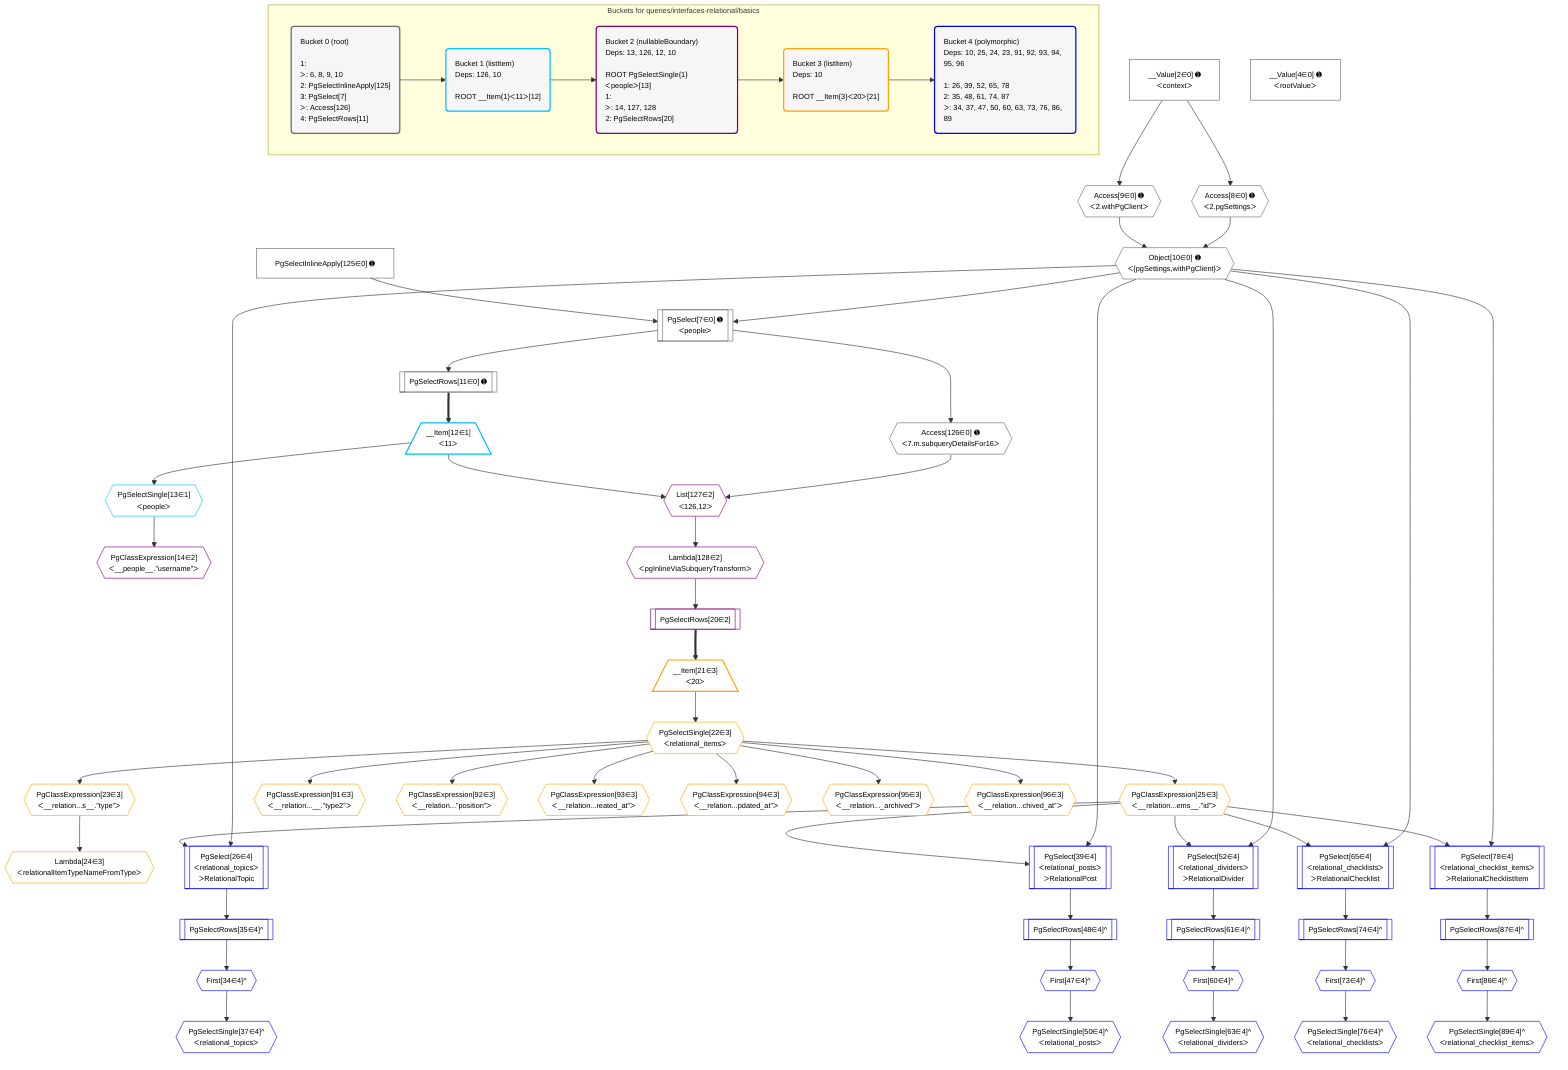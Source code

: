 %%{init: {'themeVariables': { 'fontSize': '12px'}}}%%
graph TD
    classDef path fill:#eee,stroke:#000,color:#000
    classDef plan fill:#fff,stroke-width:1px,color:#000
    classDef itemplan fill:#fff,stroke-width:2px,color:#000
    classDef unbatchedplan fill:#dff,stroke-width:1px,color:#000
    classDef sideeffectplan fill:#fcc,stroke-width:2px,color:#000
    classDef bucket fill:#f6f6f6,color:#000,stroke-width:2px,text-align:left

    subgraph "Buckets for queries/interfaces-relational/basics"
    Bucket0("Bucket 0 (root)<br /><br />1: <br />ᐳ: 6, 8, 9, 10<br />2: PgSelectInlineApply[125]<br />3: PgSelect[7]<br />ᐳ: Access[126]<br />4: PgSelectRows[11]"):::bucket
    Bucket1("Bucket 1 (listItem)<br />Deps: 126, 10<br /><br />ROOT __Item{1}ᐸ11ᐳ[12]"):::bucket
    Bucket2("Bucket 2 (nullableBoundary)<br />Deps: 13, 126, 12, 10<br /><br />ROOT PgSelectSingle{1}ᐸpeopleᐳ[13]<br />1: <br />ᐳ: 14, 127, 128<br />2: PgSelectRows[20]"):::bucket
    Bucket3("Bucket 3 (listItem)<br />Deps: 10<br /><br />ROOT __Item{3}ᐸ20ᐳ[21]"):::bucket
    Bucket4("Bucket 4 (polymorphic)<br />Deps: 10, 25, 24, 23, 91, 92, 93, 94, 95, 96<br /><br />1: 26, 39, 52, 65, 78<br />2: 35, 48, 61, 74, 87<br />ᐳ: 34, 37, 47, 50, 60, 63, 73, 76, 86, 89"):::bucket
    end
    Bucket0 --> Bucket1
    Bucket1 --> Bucket2
    Bucket2 --> Bucket3
    Bucket3 --> Bucket4

    %% plan dependencies
    PgSelect7[["PgSelect[7∈0] ➊<br />ᐸpeopleᐳ"]]:::plan
    Object10{{"Object[10∈0] ➊<br />ᐸ{pgSettings,withPgClient}ᐳ"}}:::plan
    PgSelectInlineApply125["PgSelectInlineApply[125∈0] ➊"]:::plan
    Object10 & PgSelectInlineApply125 --> PgSelect7
    Access8{{"Access[8∈0] ➊<br />ᐸ2.pgSettingsᐳ"}}:::plan
    Access9{{"Access[9∈0] ➊<br />ᐸ2.withPgClientᐳ"}}:::plan
    Access8 & Access9 --> Object10
    __Value2["__Value[2∈0] ➊<br />ᐸcontextᐳ"]:::plan
    __Value2 --> Access8
    __Value2 --> Access9
    PgSelectRows11[["PgSelectRows[11∈0] ➊"]]:::plan
    PgSelect7 --> PgSelectRows11
    Access126{{"Access[126∈0] ➊<br />ᐸ7.m.subqueryDetailsFor16ᐳ"}}:::plan
    PgSelect7 --> Access126
    __Value4["__Value[4∈0] ➊<br />ᐸrootValueᐳ"]:::plan
    __Item12[/"__Item[12∈1]<br />ᐸ11ᐳ"\]:::itemplan
    PgSelectRows11 ==> __Item12
    PgSelectSingle13{{"PgSelectSingle[13∈1]<br />ᐸpeopleᐳ"}}:::plan
    __Item12 --> PgSelectSingle13
    List127{{"List[127∈2]<br />ᐸ126,12ᐳ"}}:::plan
    Access126 & __Item12 --> List127
    PgClassExpression14{{"PgClassExpression[14∈2]<br />ᐸ__people__.”username”ᐳ"}}:::plan
    PgSelectSingle13 --> PgClassExpression14
    PgSelectRows20[["PgSelectRows[20∈2]"]]:::plan
    Lambda128{{"Lambda[128∈2]<br />ᐸpgInlineViaSubqueryTransformᐳ"}}:::plan
    Lambda128 --> PgSelectRows20
    List127 --> Lambda128
    __Item21[/"__Item[21∈3]<br />ᐸ20ᐳ"\]:::itemplan
    PgSelectRows20 ==> __Item21
    PgSelectSingle22{{"PgSelectSingle[22∈3]<br />ᐸrelational_itemsᐳ"}}:::plan
    __Item21 --> PgSelectSingle22
    PgClassExpression23{{"PgClassExpression[23∈3]<br />ᐸ__relation...s__.”type”ᐳ"}}:::plan
    PgSelectSingle22 --> PgClassExpression23
    Lambda24{{"Lambda[24∈3]<br />ᐸrelationalItemTypeNameFromTypeᐳ"}}:::plan
    PgClassExpression23 --> Lambda24
    PgClassExpression25{{"PgClassExpression[25∈3]<br />ᐸ__relation...ems__.”id”ᐳ"}}:::plan
    PgSelectSingle22 --> PgClassExpression25
    PgClassExpression91{{"PgClassExpression[91∈3]<br />ᐸ__relation...__.”type2”ᐳ"}}:::plan
    PgSelectSingle22 --> PgClassExpression91
    PgClassExpression92{{"PgClassExpression[92∈3]<br />ᐸ__relation...”position”ᐳ"}}:::plan
    PgSelectSingle22 --> PgClassExpression92
    PgClassExpression93{{"PgClassExpression[93∈3]<br />ᐸ__relation...reated_at”ᐳ"}}:::plan
    PgSelectSingle22 --> PgClassExpression93
    PgClassExpression94{{"PgClassExpression[94∈3]<br />ᐸ__relation...pdated_at”ᐳ"}}:::plan
    PgSelectSingle22 --> PgClassExpression94
    PgClassExpression95{{"PgClassExpression[95∈3]<br />ᐸ__relation..._archived”ᐳ"}}:::plan
    PgSelectSingle22 --> PgClassExpression95
    PgClassExpression96{{"PgClassExpression[96∈3]<br />ᐸ__relation...chived_at”ᐳ"}}:::plan
    PgSelectSingle22 --> PgClassExpression96
    PgSelect26[["PgSelect[26∈4]<br />ᐸrelational_topicsᐳ<br />ᐳRelationalTopic"]]:::plan
    Object10 & PgClassExpression25 --> PgSelect26
    PgSelect39[["PgSelect[39∈4]<br />ᐸrelational_postsᐳ<br />ᐳRelationalPost"]]:::plan
    Object10 & PgClassExpression25 --> PgSelect39
    PgSelect52[["PgSelect[52∈4]<br />ᐸrelational_dividersᐳ<br />ᐳRelationalDivider"]]:::plan
    Object10 & PgClassExpression25 --> PgSelect52
    PgSelect65[["PgSelect[65∈4]<br />ᐸrelational_checklistsᐳ<br />ᐳRelationalChecklist"]]:::plan
    Object10 & PgClassExpression25 --> PgSelect65
    PgSelect78[["PgSelect[78∈4]<br />ᐸrelational_checklist_itemsᐳ<br />ᐳRelationalChecklistItem"]]:::plan
    Object10 & PgClassExpression25 --> PgSelect78
    First34{{"First[34∈4]^"}}:::plan
    PgSelectRows35[["PgSelectRows[35∈4]^"]]:::plan
    PgSelectRows35 --> First34
    PgSelect26 --> PgSelectRows35
    PgSelectSingle37{{"PgSelectSingle[37∈4]^<br />ᐸrelational_topicsᐳ"}}:::plan
    First34 --> PgSelectSingle37
    First47{{"First[47∈4]^"}}:::plan
    PgSelectRows48[["PgSelectRows[48∈4]^"]]:::plan
    PgSelectRows48 --> First47
    PgSelect39 --> PgSelectRows48
    PgSelectSingle50{{"PgSelectSingle[50∈4]^<br />ᐸrelational_postsᐳ"}}:::plan
    First47 --> PgSelectSingle50
    First60{{"First[60∈4]^"}}:::plan
    PgSelectRows61[["PgSelectRows[61∈4]^"]]:::plan
    PgSelectRows61 --> First60
    PgSelect52 --> PgSelectRows61
    PgSelectSingle63{{"PgSelectSingle[63∈4]^<br />ᐸrelational_dividersᐳ"}}:::plan
    First60 --> PgSelectSingle63
    First73{{"First[73∈4]^"}}:::plan
    PgSelectRows74[["PgSelectRows[74∈4]^"]]:::plan
    PgSelectRows74 --> First73
    PgSelect65 --> PgSelectRows74
    PgSelectSingle76{{"PgSelectSingle[76∈4]^<br />ᐸrelational_checklistsᐳ"}}:::plan
    First73 --> PgSelectSingle76
    First86{{"First[86∈4]^"}}:::plan
    PgSelectRows87[["PgSelectRows[87∈4]^"]]:::plan
    PgSelectRows87 --> First86
    PgSelect78 --> PgSelectRows87
    PgSelectSingle89{{"PgSelectSingle[89∈4]^<br />ᐸrelational_checklist_itemsᐳ"}}:::plan
    First86 --> PgSelectSingle89

    %% define steps
    classDef bucket0 stroke:#696969
    class Bucket0,__Value2,__Value4,PgSelect7,Access8,Access9,Object10,PgSelectRows11,PgSelectInlineApply125,Access126 bucket0
    classDef bucket1 stroke:#00bfff
    class Bucket1,__Item12,PgSelectSingle13 bucket1
    classDef bucket2 stroke:#7f007f
    class Bucket2,PgClassExpression14,PgSelectRows20,List127,Lambda128 bucket2
    classDef bucket3 stroke:#ffa500
    class Bucket3,__Item21,PgSelectSingle22,PgClassExpression23,Lambda24,PgClassExpression25,PgClassExpression91,PgClassExpression92,PgClassExpression93,PgClassExpression94,PgClassExpression95,PgClassExpression96 bucket3
    classDef bucket4 stroke:#0000ff
    class Bucket4,PgSelect26,First34,PgSelectRows35,PgSelectSingle37,PgSelect39,First47,PgSelectRows48,PgSelectSingle50,PgSelect52,First60,PgSelectRows61,PgSelectSingle63,PgSelect65,First73,PgSelectRows74,PgSelectSingle76,PgSelect78,First86,PgSelectRows87,PgSelectSingle89 bucket4